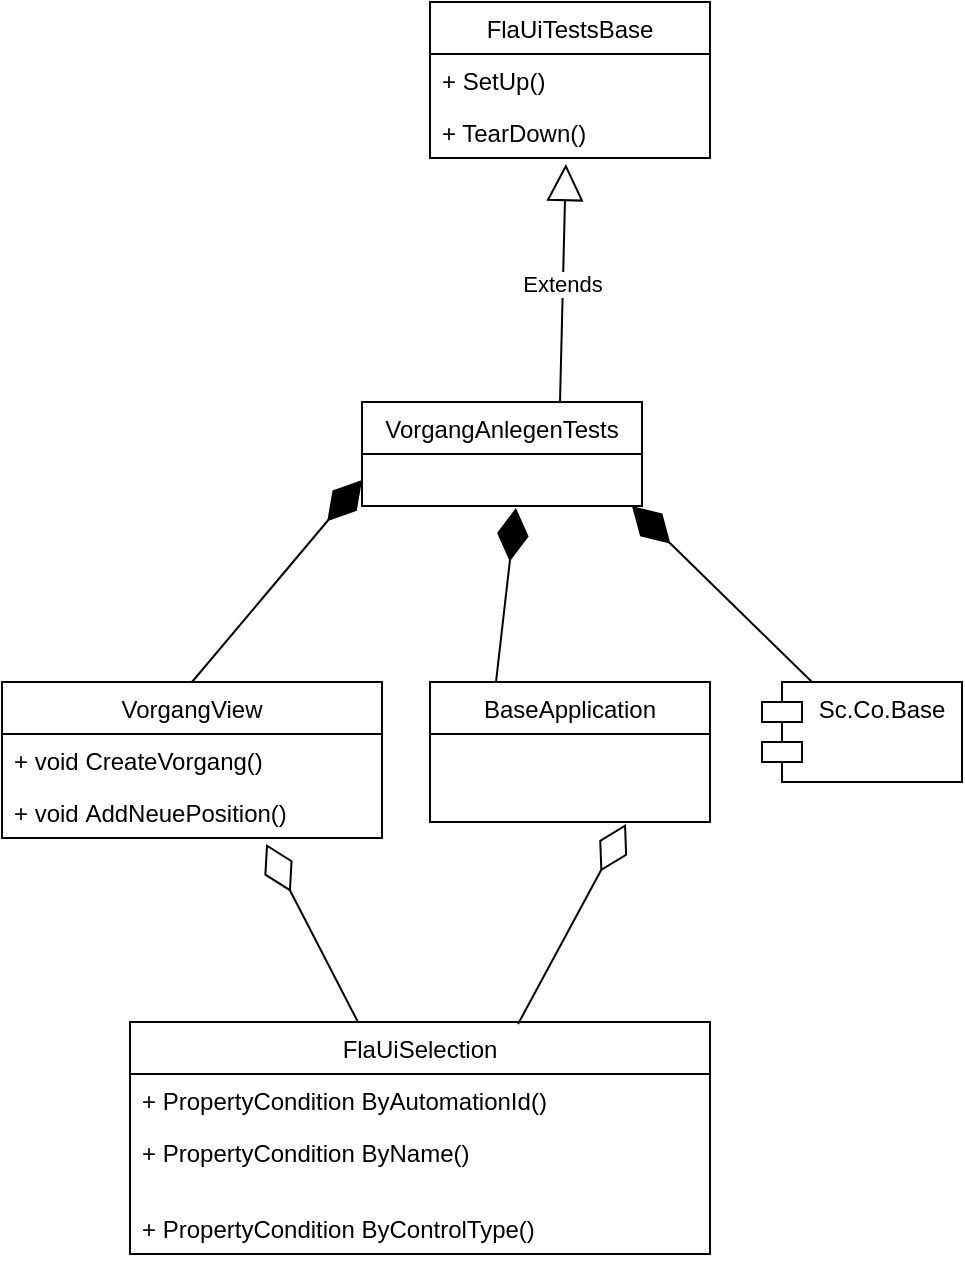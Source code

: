 <mxfile version="15.5.5" type="github" pages="2">
  <diagram id="t39VvCmIAFpxMgid8PSV" name="Class Diagram">
    <mxGraphModel dx="1422" dy="882" grid="1" gridSize="10" guides="1" tooltips="1" connect="1" arrows="1" fold="1" page="1" pageScale="1" pageWidth="827" pageHeight="1169" math="0" shadow="0">
      <root>
        <mxCell id="0" />
        <mxCell id="1" parent="0" />
        <mxCell id="I0ulhQKgloeuxJobAmPa-14" value="VorgangAnlegenTests" style="swimlane;fontStyle=0;childLayout=stackLayout;horizontal=1;startSize=26;fillColor=none;horizontalStack=0;resizeParent=1;resizeParentMax=0;resizeLast=0;collapsible=1;marginBottom=0;" vertex="1" parent="1">
          <mxGeometry x="240" y="250" width="140" height="52" as="geometry" />
        </mxCell>
        <mxCell id="I0ulhQKgloeuxJobAmPa-17" value="  " style="text;strokeColor=none;fillColor=none;align=left;verticalAlign=top;spacingLeft=4;spacingRight=4;overflow=hidden;rotatable=0;points=[[0,0.5],[1,0.5]];portConstraint=eastwest;" vertex="1" parent="I0ulhQKgloeuxJobAmPa-14">
          <mxGeometry y="26" width="140" height="26" as="geometry" />
        </mxCell>
        <mxCell id="I0ulhQKgloeuxJobAmPa-18" value="FlaUiTestsBase" style="swimlane;fontStyle=0;childLayout=stackLayout;horizontal=1;startSize=26;fillColor=none;horizontalStack=0;resizeParent=1;resizeParentMax=0;resizeLast=0;collapsible=1;marginBottom=0;" vertex="1" parent="1">
          <mxGeometry x="274" y="50" width="140" height="78" as="geometry" />
        </mxCell>
        <mxCell id="I0ulhQKgloeuxJobAmPa-19" value="+ SetUp()" style="text;strokeColor=none;fillColor=none;align=left;verticalAlign=top;spacingLeft=4;spacingRight=4;overflow=hidden;rotatable=0;points=[[0,0.5],[1,0.5]];portConstraint=eastwest;" vertex="1" parent="I0ulhQKgloeuxJobAmPa-18">
          <mxGeometry y="26" width="140" height="26" as="geometry" />
        </mxCell>
        <mxCell id="I0ulhQKgloeuxJobAmPa-20" value="+ TearDown()" style="text;strokeColor=none;fillColor=none;align=left;verticalAlign=top;spacingLeft=4;spacingRight=4;overflow=hidden;rotatable=0;points=[[0,0.5],[1,0.5]];portConstraint=eastwest;" vertex="1" parent="I0ulhQKgloeuxJobAmPa-18">
          <mxGeometry y="52" width="140" height="26" as="geometry" />
        </mxCell>
        <mxCell id="I0ulhQKgloeuxJobAmPa-22" value="Extends" style="endArrow=block;endSize=16;endFill=0;html=1;rounded=0;entryX=0.271;entryY=1.115;entryDx=0;entryDy=0;exitX=0.75;exitY=0;exitDx=0;exitDy=0;entryPerimeter=0;" edge="1" parent="1">
          <mxGeometry width="160" relative="1" as="geometry">
            <mxPoint x="339" y="250" as="sourcePoint" />
            <mxPoint x="341.94" y="130.99" as="targetPoint" />
          </mxGeometry>
        </mxCell>
        <mxCell id="I0ulhQKgloeuxJobAmPa-23" value="VorgangView" style="swimlane;fontStyle=0;childLayout=stackLayout;horizontal=1;startSize=26;fillColor=none;horizontalStack=0;resizeParent=1;resizeParentMax=0;resizeLast=0;collapsible=1;marginBottom=0;" vertex="1" parent="1">
          <mxGeometry x="60" y="390" width="190" height="78" as="geometry" />
        </mxCell>
        <mxCell id="I0ulhQKgloeuxJobAmPa-24" value="+ void CreateVorgang()" style="text;strokeColor=none;fillColor=none;align=left;verticalAlign=top;spacingLeft=4;spacingRight=4;overflow=hidden;rotatable=0;points=[[0,0.5],[1,0.5]];portConstraint=eastwest;" vertex="1" parent="I0ulhQKgloeuxJobAmPa-23">
          <mxGeometry y="26" width="190" height="26" as="geometry" />
        </mxCell>
        <mxCell id="I0ulhQKgloeuxJobAmPa-25" value="+ void AddNeuePosition()" style="text;strokeColor=none;fillColor=none;align=left;verticalAlign=top;spacingLeft=4;spacingRight=4;overflow=hidden;rotatable=0;points=[[0,0.5],[1,0.5]];portConstraint=eastwest;" vertex="1" parent="I0ulhQKgloeuxJobAmPa-23">
          <mxGeometry y="52" width="190" height="26" as="geometry" />
        </mxCell>
        <mxCell id="I0ulhQKgloeuxJobAmPa-28" value="Sc.Co.Base" style="shape=module;align=left;spacingLeft=20;align=center;verticalAlign=top;" vertex="1" parent="1">
          <mxGeometry x="440" y="390" width="100" height="50" as="geometry" />
        </mxCell>
        <mxCell id="I0ulhQKgloeuxJobAmPa-36" value="BaseApplication" style="swimlane;fontStyle=0;childLayout=stackLayout;horizontal=1;startSize=26;fillColor=none;horizontalStack=0;resizeParent=1;resizeParentMax=0;resizeLast=0;collapsible=1;marginBottom=0;" vertex="1" parent="1">
          <mxGeometry x="274" y="390" width="140" height="70" as="geometry" />
        </mxCell>
        <mxCell id="I0ulhQKgloeuxJobAmPa-37" value="  " style="text;strokeColor=none;fillColor=none;align=left;verticalAlign=top;spacingLeft=4;spacingRight=4;overflow=hidden;rotatable=0;points=[[0,0.5],[1,0.5]];portConstraint=eastwest;" vertex="1" parent="I0ulhQKgloeuxJobAmPa-36">
          <mxGeometry y="26" width="140" height="44" as="geometry" />
        </mxCell>
        <mxCell id="I0ulhQKgloeuxJobAmPa-38" value="FlaUiSelection" style="swimlane;fontStyle=0;childLayout=stackLayout;horizontal=1;startSize=26;fillColor=none;horizontalStack=0;resizeParent=1;resizeParentMax=0;resizeLast=0;collapsible=1;marginBottom=0;" vertex="1" parent="1">
          <mxGeometry x="124" y="560" width="290" height="116" as="geometry" />
        </mxCell>
        <mxCell id="I0ulhQKgloeuxJobAmPa-40" value="+ PropertyCondition ByAutomationId()&#xa;" style="text;strokeColor=none;fillColor=none;align=left;verticalAlign=top;spacingLeft=4;spacingRight=4;overflow=hidden;rotatable=0;points=[[0,0.5],[1,0.5]];portConstraint=eastwest;" vertex="1" parent="I0ulhQKgloeuxJobAmPa-38">
          <mxGeometry y="26" width="290" height="26" as="geometry" />
        </mxCell>
        <mxCell id="I0ulhQKgloeuxJobAmPa-42" value="+ PropertyCondition ByName()" style="text;strokeColor=none;fillColor=none;align=left;verticalAlign=top;spacingLeft=4;spacingRight=4;overflow=hidden;rotatable=0;points=[[0,0.5],[1,0.5]];portConstraint=eastwest;" vertex="1" parent="I0ulhQKgloeuxJobAmPa-38">
          <mxGeometry y="52" width="290" height="38" as="geometry" />
        </mxCell>
        <mxCell id="I0ulhQKgloeuxJobAmPa-26" value="+ PropertyCondition ByControlType()" style="text;strokeColor=none;fillColor=none;align=left;verticalAlign=top;spacingLeft=4;spacingRight=4;overflow=hidden;rotatable=0;points=[[0,0.5],[1,0.5]];portConstraint=eastwest;" vertex="1" parent="I0ulhQKgloeuxJobAmPa-38">
          <mxGeometry y="90" width="290" height="26" as="geometry" />
        </mxCell>
        <mxCell id="I0ulhQKgloeuxJobAmPa-48" value="" style="endArrow=diamondThin;endFill=1;endSize=24;html=1;rounded=0;entryX=0;entryY=0.5;entryDx=0;entryDy=0;exitX=0.5;exitY=0;exitDx=0;exitDy=0;" edge="1" parent="1" source="I0ulhQKgloeuxJobAmPa-23" target="I0ulhQKgloeuxJobAmPa-17">
          <mxGeometry width="160" relative="1" as="geometry">
            <mxPoint x="330" y="490" as="sourcePoint" />
            <mxPoint x="490" y="490" as="targetPoint" />
          </mxGeometry>
        </mxCell>
        <mxCell id="I0ulhQKgloeuxJobAmPa-49" value="" style="endArrow=diamondThin;endFill=1;endSize=24;html=1;rounded=0;exitX=0.25;exitY=0;exitDx=0;exitDy=0;entryX=0.364;entryY=1.038;entryDx=0;entryDy=0;entryPerimeter=0;" edge="1" parent="1">
          <mxGeometry width="160" relative="1" as="geometry">
            <mxPoint x="307" y="390" as="sourcePoint" />
            <mxPoint x="316.96" y="302.988" as="targetPoint" />
          </mxGeometry>
        </mxCell>
        <mxCell id="I0ulhQKgloeuxJobAmPa-50" value="" style="endArrow=diamondThin;endFill=1;endSize=24;html=1;rounded=0;exitX=0.25;exitY=0;exitDx=0;exitDy=0;entryX=0.964;entryY=1;entryDx=0;entryDy=0;entryPerimeter=0;" edge="1" parent="1" source="I0ulhQKgloeuxJobAmPa-28" target="I0ulhQKgloeuxJobAmPa-17">
          <mxGeometry width="160" relative="1" as="geometry">
            <mxPoint x="315" y="390" as="sourcePoint" />
            <mxPoint x="324.96" y="302.988" as="targetPoint" />
            <Array as="points" />
          </mxGeometry>
        </mxCell>
        <mxCell id="I0ulhQKgloeuxJobAmPa-51" value="" style="endArrow=diamondThin;endFill=0;endSize=24;html=1;rounded=0;entryX=0.7;entryY=1.023;entryDx=0;entryDy=0;entryPerimeter=0;exitX=0.669;exitY=0.009;exitDx=0;exitDy=0;exitPerimeter=0;" edge="1" parent="1" source="I0ulhQKgloeuxJobAmPa-38" target="I0ulhQKgloeuxJobAmPa-37">
          <mxGeometry width="160" relative="1" as="geometry">
            <mxPoint x="330" y="490" as="sourcePoint" />
            <mxPoint x="490" y="490" as="targetPoint" />
          </mxGeometry>
        </mxCell>
        <mxCell id="I0ulhQKgloeuxJobAmPa-52" value="" style="endArrow=diamondThin;endFill=0;endSize=24;html=1;rounded=0;entryX=0.695;entryY=1.115;entryDx=0;entryDy=0;entryPerimeter=0;exitX=0.393;exitY=0;exitDx=0;exitDy=0;exitPerimeter=0;" edge="1" parent="1" source="I0ulhQKgloeuxJobAmPa-38" target="I0ulhQKgloeuxJobAmPa-25">
          <mxGeometry width="160" relative="1" as="geometry">
            <mxPoint x="334.97" y="568.028" as="sourcePoint" />
            <mxPoint x="388" y="471.012" as="targetPoint" />
          </mxGeometry>
        </mxCell>
      </root>
    </mxGraphModel>
  </diagram>
  <diagram id="wJ_qKWIjJJLO8eE5LNSV" name="Sequendiagram">
    <mxGraphModel dx="1422" dy="882" grid="1" gridSize="10" guides="1" tooltips="1" connect="1" arrows="1" fold="1" page="1" pageScale="1" pageWidth="827" pageHeight="1169" math="0" shadow="0">
      <root>
        <mxCell id="KTHDfryBsMvk7lyklMMe-0" />
        <mxCell id="KTHDfryBsMvk7lyklMMe-1" parent="KTHDfryBsMvk7lyklMMe-0" />
        <mxCell id="LJwYNqfsMR_tnTX3IXbN-0" value="Concept Office" style="shape=umlLifeline;perimeter=lifelinePerimeter;whiteSpace=wrap;html=1;container=1;collapsible=0;recursiveResize=0;outlineConnect=0;" vertex="1" parent="KTHDfryBsMvk7lyklMMe-1">
          <mxGeometry x="680" y="285" width="100" height="300" as="geometry" />
        </mxCell>
        <mxCell id="6klo0AG0OtQpHG3wAC0B-24" value="" style="html=1;points=[];perimeter=orthogonalPerimeter;" vertex="1" parent="LJwYNqfsMR_tnTX3IXbN-0">
          <mxGeometry x="47" y="86" width="10" height="64" as="geometry" />
        </mxCell>
        <mxCell id="LJwYNqfsMR_tnTX3IXbN-1" value="&lt;span&gt;FlaUiTestsBase&lt;/span&gt;" style="shape=umlLifeline;perimeter=lifelinePerimeter;whiteSpace=wrap;html=1;container=1;collapsible=0;recursiveResize=0;outlineConnect=0;" vertex="1" parent="KTHDfryBsMvk7lyklMMe-1">
          <mxGeometry x="550" y="260" width="100" height="300" as="geometry" />
        </mxCell>
        <mxCell id="6klo0AG0OtQpHG3wAC0B-23" value="" style="html=1;points=[];perimeter=orthogonalPerimeter;" vertex="1" parent="LJwYNqfsMR_tnTX3IXbN-1">
          <mxGeometry x="45" y="85" width="10" height="25" as="geometry" />
        </mxCell>
        <mxCell id="ld_YRHiwmWJkZYtuTfFM-0" value="&lt;span&gt;VorgangAnlegenTests&lt;/span&gt;" style="shape=umlLifeline;perimeter=lifelinePerimeter;whiteSpace=wrap;html=1;container=1;collapsible=0;recursiveResize=0;outlineConnect=0;size=50;" vertex="1" parent="KTHDfryBsMvk7lyklMMe-1">
          <mxGeometry x="390" y="230" width="130" height="300" as="geometry" />
        </mxCell>
        <mxCell id="6klo0AG0OtQpHG3wAC0B-19" value="" style="html=1;points=[];perimeter=orthogonalPerimeter;" vertex="1" parent="ld_YRHiwmWJkZYtuTfFM-0">
          <mxGeometry x="60" y="94" width="10" height="96" as="geometry" />
        </mxCell>
        <mxCell id="6klo0AG0OtQpHG3wAC0B-0" value="Teamcity Unittest&lt;br&gt;Ausführung" style="shape=umlLifeline;perimeter=lifelinePerimeter;whiteSpace=wrap;html=1;container=1;collapsible=0;recursiveResize=0;outlineConnect=0;" vertex="1" parent="KTHDfryBsMvk7lyklMMe-1">
          <mxGeometry x="30" y="40" width="100" height="520" as="geometry" />
        </mxCell>
        <mxCell id="6klo0AG0OtQpHG3wAC0B-2" value="" style="html=1;points=[];perimeter=orthogonalPerimeter;" vertex="1" parent="6klo0AG0OtQpHG3wAC0B-0">
          <mxGeometry x="45" y="70" width="10" height="390" as="geometry" />
        </mxCell>
        <mxCell id="6klo0AG0OtQpHG3wAC0B-3" value="dispatch" style="html=1;verticalAlign=bottom;endArrow=block;rounded=0;" edge="1" parent="6klo0AG0OtQpHG3wAC0B-0">
          <mxGeometry width="80" relative="1" as="geometry">
            <mxPoint x="55" y="86" as="sourcePoint" />
            <mxPoint x="199.5" y="86" as="targetPoint" />
          </mxGeometry>
        </mxCell>
        <mxCell id="6klo0AG0OtQpHG3wAC0B-1" value="BaseTestWithUi-CoDatabaseTest" style="shape=umlLifeline;perimeter=lifelinePerimeter;whiteSpace=wrap;html=1;container=1;collapsible=0;recursiveResize=0;outlineConnect=0;" vertex="1" parent="KTHDfryBsMvk7lyklMMe-1">
          <mxGeometry x="180" y="60" width="100" height="250" as="geometry" />
        </mxCell>
        <mxCell id="6klo0AG0OtQpHG3wAC0B-4" value="" style="html=1;points=[];perimeter=orthogonalPerimeter;" vertex="1" parent="6klo0AG0OtQpHG3wAC0B-1">
          <mxGeometry x="47" y="60" width="10" height="50" as="geometry" />
        </mxCell>
        <mxCell id="6klo0AG0OtQpHG3wAC0B-14" value="dispatch" style="html=1;verticalAlign=bottom;endArrow=block;rounded=0;" edge="1" parent="6klo0AG0OtQpHG3wAC0B-1" target="6klo0AG0OtQpHG3wAC0B-6">
          <mxGeometry width="80" relative="1" as="geometry">
            <mxPoint x="50" y="110" as="sourcePoint" />
            <mxPoint x="130" y="110" as="targetPoint" />
          </mxGeometry>
        </mxCell>
        <mxCell id="6klo0AG0OtQpHG3wAC0B-15" value="" style="html=1;points=[];perimeter=orthogonalPerimeter;" vertex="1" parent="6klo0AG0OtQpHG3wAC0B-1">
          <mxGeometry x="45" y="150" width="10" height="30" as="geometry" />
        </mxCell>
        <mxCell id="6klo0AG0OtQpHG3wAC0B-6" value="Test-SQL-Server&amp;nbsp;&lt;br&gt;(2016-2, 2019-1)" style="shape=umlLifeline;perimeter=lifelinePerimeter;whiteSpace=wrap;html=1;container=1;collapsible=0;recursiveResize=0;outlineConnect=0;" vertex="1" parent="KTHDfryBsMvk7lyklMMe-1">
          <mxGeometry x="269" y="110" width="100" height="170" as="geometry" />
        </mxCell>
        <mxCell id="6klo0AG0OtQpHG3wAC0B-12" value="" style="html=1;points=[];perimeter=orthogonalPerimeter;" vertex="1" parent="6klo0AG0OtQpHG3wAC0B-6">
          <mxGeometry x="50" y="75" width="10" height="40" as="geometry" />
        </mxCell>
        <mxCell id="6klo0AG0OtQpHG3wAC0B-13" value="self call" style="edgeStyle=orthogonalEdgeStyle;html=1;align=left;spacingLeft=2;endArrow=block;rounded=0;entryX=1;entryY=0;" edge="1" parent="6klo0AG0OtQpHG3wAC0B-6">
          <mxGeometry relative="1" as="geometry">
            <mxPoint x="60" y="80" as="sourcePoint" />
            <Array as="points">
              <mxPoint x="85" y="80" />
            </Array>
            <mxPoint x="60" y="100" as="targetPoint" />
          </mxGeometry>
        </mxCell>
        <mxCell id="6klo0AG0OtQpHG3wAC0B-17" value="return" style="html=1;verticalAlign=bottom;endArrow=open;dashed=1;endSize=8;rounded=0;entryX=0.6;entryY=0.013;entryDx=0;entryDy=0;entryPerimeter=0;" edge="1" parent="KTHDfryBsMvk7lyklMMe-1" source="6klo0AG0OtQpHG3wAC0B-6" target="6klo0AG0OtQpHG3wAC0B-15">
          <mxGeometry relative="1" as="geometry">
            <mxPoint x="450" y="330" as="sourcePoint" />
            <mxPoint x="370" y="330" as="targetPoint" />
          </mxGeometry>
        </mxCell>
        <mxCell id="6klo0AG0OtQpHG3wAC0B-18" value="return" style="html=1;verticalAlign=bottom;endArrow=open;dashed=1;endSize=8;rounded=0;entryX=0.9;entryY=0.326;entryDx=0;entryDy=0;entryPerimeter=0;" edge="1" parent="KTHDfryBsMvk7lyklMMe-1" target="6klo0AG0OtQpHG3wAC0B-2">
          <mxGeometry relative="1" as="geometry">
            <mxPoint x="220" y="237" as="sourcePoint" />
            <mxPoint x="370" y="330" as="targetPoint" />
          </mxGeometry>
        </mxCell>
        <mxCell id="6klo0AG0OtQpHG3wAC0B-21" value="dispatch" style="html=1;verticalAlign=bottom;endArrow=block;rounded=0;exitX=1.5;exitY=0.541;exitDx=0;exitDy=0;exitPerimeter=0;" edge="1" parent="KTHDfryBsMvk7lyklMMe-1">
          <mxGeometry width="80" relative="1" as="geometry">
            <mxPoint x="90" y="325.99" as="sourcePoint" />
            <mxPoint x="450" y="326" as="targetPoint" />
          </mxGeometry>
        </mxCell>
        <mxCell id="6klo0AG0OtQpHG3wAC0B-22" value="dispatch" style="html=1;verticalAlign=bottom;endArrow=block;rounded=0;exitX=1;exitY=0.263;exitDx=0;exitDy=0;exitPerimeter=0;" edge="1" parent="KTHDfryBsMvk7lyklMMe-1" source="6klo0AG0OtQpHG3wAC0B-19" target="6klo0AG0OtQpHG3wAC0B-23">
          <mxGeometry width="80" relative="1" as="geometry">
            <mxPoint x="463" y="330" as="sourcePoint" />
            <mxPoint x="543" y="330" as="targetPoint" />
          </mxGeometry>
        </mxCell>
        <mxCell id="6klo0AG0OtQpHG3wAC0B-25" value="dispatch" style="html=1;verticalAlign=bottom;endArrow=block;rounded=0;" edge="1" parent="KTHDfryBsMvk7lyklMMe-1" target="LJwYNqfsMR_tnTX3IXbN-0">
          <mxGeometry width="80" relative="1" as="geometry">
            <mxPoint x="606" y="369" as="sourcePoint" />
            <mxPoint x="686" y="369" as="targetPoint" />
          </mxGeometry>
        </mxCell>
      </root>
    </mxGraphModel>
  </diagram>
</mxfile>
